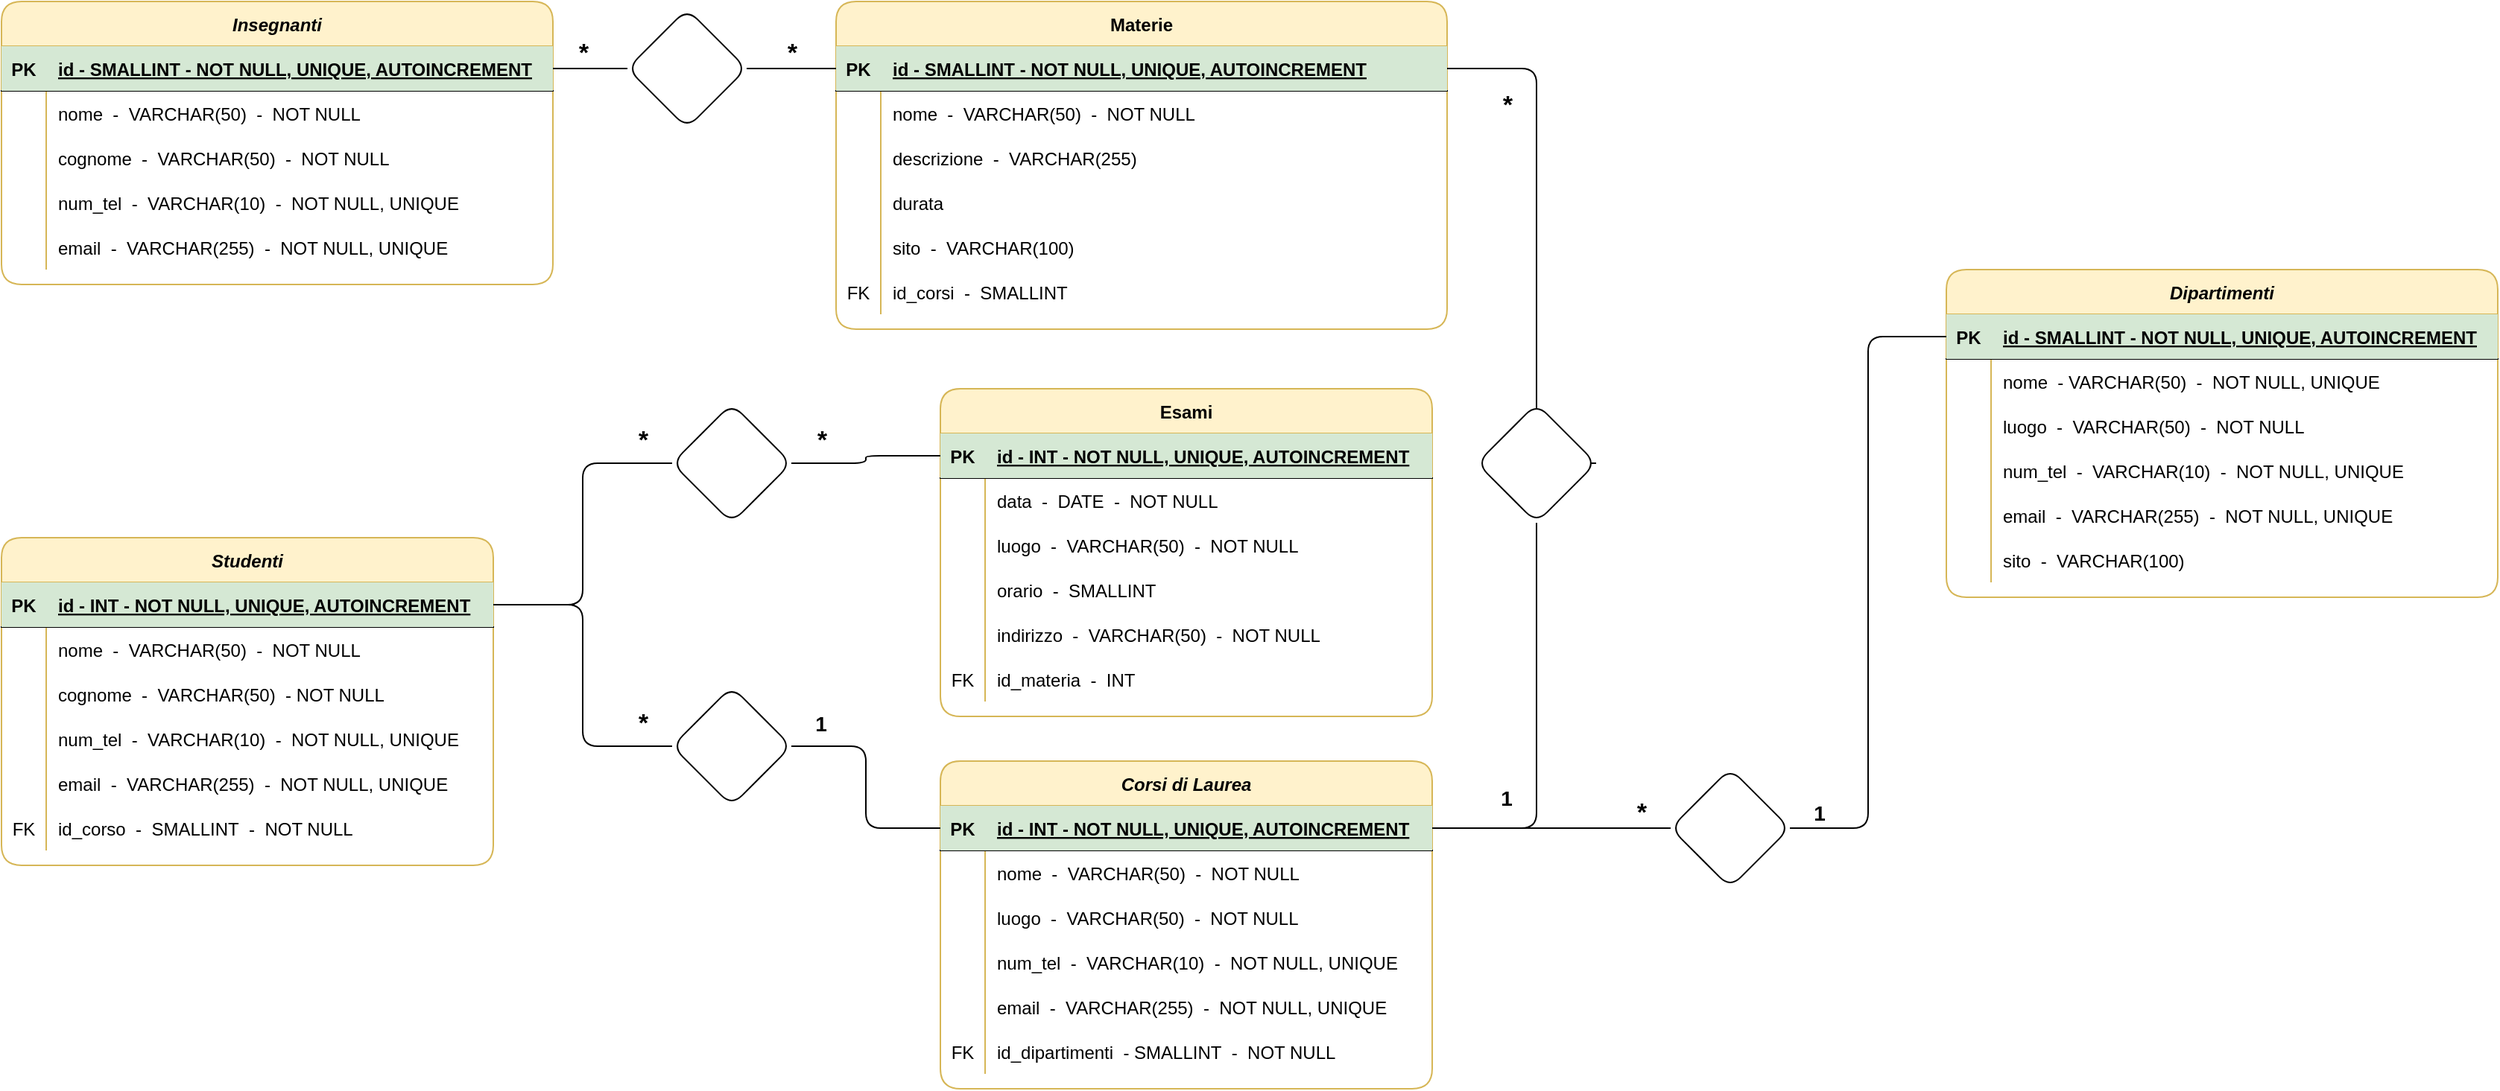 <mxfile version="20.0.4" type="device"><diagram id="_naUc3VCe7i2bRAv6V2e" name="Page-1"><mxGraphModel dx="1673" dy="896" grid="1" gridSize="10" guides="1" tooltips="1" connect="1" arrows="1" fold="1" page="1" pageScale="1" pageWidth="850" pageHeight="1100" background="none" math="0" shadow="0"><root><mxCell id="0"/><mxCell id="1" parent="0"/><mxCell id="CEvjDJRAWfmrAYLHgLwp-1" value="Dipartimenti" style="shape=table;startSize=30;container=1;collapsible=1;childLayout=tableLayout;fixedRows=1;rowLines=0;fontStyle=3;align=center;resizeLast=1;labelBackgroundColor=none;fillColor=#fff2cc;strokeColor=#d6b656;rounded=1;" parent="1" vertex="1"><mxGeometry x="1315" y="220" width="370" height="220" as="geometry"/></mxCell><mxCell id="CEvjDJRAWfmrAYLHgLwp-2" value="" style="shape=tableRow;horizontal=0;startSize=0;swimlaneHead=0;swimlaneBody=0;fillColor=none;collapsible=0;dropTarget=0;points=[[0,0.5],[1,0.5]];portConstraint=eastwest;top=0;left=0;right=0;bottom=1;rounded=1;" parent="CEvjDJRAWfmrAYLHgLwp-1" vertex="1"><mxGeometry y="30" width="370" height="30" as="geometry"/></mxCell><mxCell id="CEvjDJRAWfmrAYLHgLwp-3" value="PK" style="shape=partialRectangle;connectable=0;fillColor=#d5e8d4;top=0;left=0;bottom=0;right=0;fontStyle=1;overflow=hidden;strokeColor=#82b366;rounded=1;" parent="CEvjDJRAWfmrAYLHgLwp-2" vertex="1"><mxGeometry width="30" height="30" as="geometry"><mxRectangle width="30" height="30" as="alternateBounds"/></mxGeometry></mxCell><mxCell id="CEvjDJRAWfmrAYLHgLwp-4" value="id - SMALLINT - NOT NULL, UNIQUE, AUTOINCREMENT" style="shape=partialRectangle;connectable=0;fillColor=#d5e8d4;top=0;left=0;bottom=0;right=0;align=left;spacingLeft=6;fontStyle=5;overflow=hidden;labelBackgroundColor=none;strokeColor=#82b366;rounded=1;" parent="CEvjDJRAWfmrAYLHgLwp-2" vertex="1"><mxGeometry x="30" width="340" height="30" as="geometry"><mxRectangle width="340" height="30" as="alternateBounds"/></mxGeometry></mxCell><mxCell id="CEvjDJRAWfmrAYLHgLwp-5" value="" style="shape=tableRow;horizontal=0;startSize=0;swimlaneHead=0;swimlaneBody=0;fillColor=none;collapsible=0;dropTarget=0;points=[[0,0.5],[1,0.5]];portConstraint=eastwest;top=0;left=0;right=0;bottom=0;rounded=1;" parent="CEvjDJRAWfmrAYLHgLwp-1" vertex="1"><mxGeometry y="60" width="370" height="30" as="geometry"/></mxCell><mxCell id="CEvjDJRAWfmrAYLHgLwp-6" value="" style="shape=partialRectangle;connectable=0;fillColor=none;top=0;left=0;bottom=0;right=0;editable=1;overflow=hidden;rounded=1;" parent="CEvjDJRAWfmrAYLHgLwp-5" vertex="1"><mxGeometry width="30" height="30" as="geometry"><mxRectangle width="30" height="30" as="alternateBounds"/></mxGeometry></mxCell><mxCell id="CEvjDJRAWfmrAYLHgLwp-7" value="nome  -  VARCHAR(50)  -  NOT NULL, UNIQUE" style="shape=partialRectangle;connectable=0;fillColor=none;top=0;left=0;bottom=0;right=0;align=left;spacingLeft=6;overflow=hidden;rounded=1;" parent="CEvjDJRAWfmrAYLHgLwp-5" vertex="1"><mxGeometry x="30" width="340" height="30" as="geometry"><mxRectangle width="340" height="30" as="alternateBounds"/></mxGeometry></mxCell><mxCell id="CEvjDJRAWfmrAYLHgLwp-8" value="" style="shape=tableRow;horizontal=0;startSize=0;swimlaneHead=0;swimlaneBody=0;fillColor=none;collapsible=0;dropTarget=0;points=[[0,0.5],[1,0.5]];portConstraint=eastwest;top=0;left=0;right=0;bottom=0;rounded=1;" parent="CEvjDJRAWfmrAYLHgLwp-1" vertex="1"><mxGeometry y="90" width="370" height="30" as="geometry"/></mxCell><mxCell id="CEvjDJRAWfmrAYLHgLwp-9" value="" style="shape=partialRectangle;connectable=0;fillColor=none;top=0;left=0;bottom=0;right=0;editable=1;overflow=hidden;rounded=1;" parent="CEvjDJRAWfmrAYLHgLwp-8" vertex="1"><mxGeometry width="30" height="30" as="geometry"><mxRectangle width="30" height="30" as="alternateBounds"/></mxGeometry></mxCell><mxCell id="CEvjDJRAWfmrAYLHgLwp-10" value="luogo  -  VARCHAR(50)  -  NOT NULL" style="shape=partialRectangle;connectable=0;fillColor=none;top=0;left=0;bottom=0;right=0;align=left;spacingLeft=6;overflow=hidden;rounded=1;" parent="CEvjDJRAWfmrAYLHgLwp-8" vertex="1"><mxGeometry x="30" width="340" height="30" as="geometry"><mxRectangle width="340" height="30" as="alternateBounds"/></mxGeometry></mxCell><mxCell id="u6kaGUKOdAVzAkYsfyL6-222" style="shape=tableRow;horizontal=0;startSize=0;swimlaneHead=0;swimlaneBody=0;fillColor=none;collapsible=0;dropTarget=0;points=[[0,0.5],[1,0.5]];portConstraint=eastwest;top=0;left=0;right=0;bottom=0;rounded=1;" parent="CEvjDJRAWfmrAYLHgLwp-1" vertex="1"><mxGeometry y="120" width="370" height="30" as="geometry"/></mxCell><mxCell id="u6kaGUKOdAVzAkYsfyL6-223" style="shape=partialRectangle;connectable=0;fillColor=none;top=0;left=0;bottom=0;right=0;editable=1;overflow=hidden;rounded=1;" parent="u6kaGUKOdAVzAkYsfyL6-222" vertex="1"><mxGeometry width="30" height="30" as="geometry"><mxRectangle width="30" height="30" as="alternateBounds"/></mxGeometry></mxCell><mxCell id="u6kaGUKOdAVzAkYsfyL6-224" value="num_tel  -  VARCHAR(10)  -  NOT NULL, UNIQUE" style="shape=partialRectangle;connectable=0;fillColor=none;top=0;left=0;bottom=0;right=0;align=left;spacingLeft=6;overflow=hidden;rounded=1;" parent="u6kaGUKOdAVzAkYsfyL6-222" vertex="1"><mxGeometry x="30" width="340" height="30" as="geometry"><mxRectangle width="340" height="30" as="alternateBounds"/></mxGeometry></mxCell><mxCell id="u6kaGUKOdAVzAkYsfyL6-225" style="shape=tableRow;horizontal=0;startSize=0;swimlaneHead=0;swimlaneBody=0;fillColor=none;collapsible=0;dropTarget=0;points=[[0,0.5],[1,0.5]];portConstraint=eastwest;top=0;left=0;right=0;bottom=0;rounded=1;" parent="CEvjDJRAWfmrAYLHgLwp-1" vertex="1"><mxGeometry y="150" width="370" height="30" as="geometry"/></mxCell><mxCell id="u6kaGUKOdAVzAkYsfyL6-226" style="shape=partialRectangle;connectable=0;fillColor=none;top=0;left=0;bottom=0;right=0;editable=1;overflow=hidden;rounded=1;" parent="u6kaGUKOdAVzAkYsfyL6-225" vertex="1"><mxGeometry width="30" height="30" as="geometry"><mxRectangle width="30" height="30" as="alternateBounds"/></mxGeometry></mxCell><mxCell id="u6kaGUKOdAVzAkYsfyL6-227" value="email  -  VARCHAR(255)  -  NOT NULL, UNIQUE" style="shape=partialRectangle;connectable=0;fillColor=none;top=0;left=0;bottom=0;right=0;align=left;spacingLeft=6;overflow=hidden;rounded=1;" parent="u6kaGUKOdAVzAkYsfyL6-225" vertex="1"><mxGeometry x="30" width="340" height="30" as="geometry"><mxRectangle width="340" height="30" as="alternateBounds"/></mxGeometry></mxCell><mxCell id="u6kaGUKOdAVzAkYsfyL6-228" style="shape=tableRow;horizontal=0;startSize=0;swimlaneHead=0;swimlaneBody=0;fillColor=none;collapsible=0;dropTarget=0;points=[[0,0.5],[1,0.5]];portConstraint=eastwest;top=0;left=0;right=0;bottom=0;rounded=1;" parent="CEvjDJRAWfmrAYLHgLwp-1" vertex="1"><mxGeometry y="180" width="370" height="30" as="geometry"/></mxCell><mxCell id="u6kaGUKOdAVzAkYsfyL6-229" style="shape=partialRectangle;connectable=0;fillColor=none;top=0;left=0;bottom=0;right=0;editable=1;overflow=hidden;rounded=1;" parent="u6kaGUKOdAVzAkYsfyL6-228" vertex="1"><mxGeometry width="30" height="30" as="geometry"><mxRectangle width="30" height="30" as="alternateBounds"/></mxGeometry></mxCell><mxCell id="u6kaGUKOdAVzAkYsfyL6-230" value="sito  -  VARCHAR(100)" style="shape=partialRectangle;connectable=0;fillColor=none;top=0;left=0;bottom=0;right=0;align=left;spacingLeft=6;overflow=hidden;rounded=1;" parent="u6kaGUKOdAVzAkYsfyL6-228" vertex="1"><mxGeometry x="30" width="340" height="30" as="geometry"><mxRectangle width="340" height="30" as="alternateBounds"/></mxGeometry></mxCell><mxCell id="CEvjDJRAWfmrAYLHgLwp-14" value="Corsi di Laurea" style="shape=table;startSize=30;container=1;collapsible=1;childLayout=tableLayout;fixedRows=1;rowLines=0;fontStyle=3;align=center;resizeLast=1;labelBackgroundColor=none;fillColor=#fff2cc;strokeColor=#d6b656;rounded=1;" parent="1" vertex="1"><mxGeometry x="640" y="550" width="330" height="220" as="geometry"/></mxCell><mxCell id="CEvjDJRAWfmrAYLHgLwp-15" value="" style="shape=tableRow;horizontal=0;startSize=0;swimlaneHead=0;swimlaneBody=0;fillColor=none;collapsible=0;dropTarget=0;points=[[0,0.5],[1,0.5]];portConstraint=eastwest;top=0;left=0;right=0;bottom=1;labelBackgroundColor=none;rounded=1;" parent="CEvjDJRAWfmrAYLHgLwp-14" vertex="1"><mxGeometry y="30" width="330" height="30" as="geometry"/></mxCell><mxCell id="CEvjDJRAWfmrAYLHgLwp-16" value="PK" style="shape=partialRectangle;connectable=0;fillColor=#d5e8d4;top=0;left=0;bottom=0;right=0;fontStyle=1;overflow=hidden;labelBackgroundColor=none;strokeColor=#82b366;rounded=1;" parent="CEvjDJRAWfmrAYLHgLwp-15" vertex="1"><mxGeometry width="30" height="30" as="geometry"><mxRectangle width="30" height="30" as="alternateBounds"/></mxGeometry></mxCell><mxCell id="CEvjDJRAWfmrAYLHgLwp-17" value="id - INT - NOT NULL, UNIQUE, AUTOINCREMENT" style="shape=partialRectangle;connectable=0;fillColor=#d5e8d4;top=0;left=0;bottom=0;right=0;align=left;spacingLeft=6;fontStyle=5;overflow=hidden;labelBackgroundColor=none;strokeColor=#82b366;rounded=1;" parent="CEvjDJRAWfmrAYLHgLwp-15" vertex="1"><mxGeometry x="30" width="300" height="30" as="geometry"><mxRectangle width="300" height="30" as="alternateBounds"/></mxGeometry></mxCell><mxCell id="CEvjDJRAWfmrAYLHgLwp-18" value="" style="shape=tableRow;horizontal=0;startSize=0;swimlaneHead=0;swimlaneBody=0;fillColor=none;collapsible=0;dropTarget=0;points=[[0,0.5],[1,0.5]];portConstraint=eastwest;top=0;left=0;right=0;bottom=0;labelBackgroundColor=none;rounded=1;" parent="CEvjDJRAWfmrAYLHgLwp-14" vertex="1"><mxGeometry y="60" width="330" height="30" as="geometry"/></mxCell><mxCell id="CEvjDJRAWfmrAYLHgLwp-19" value="" style="shape=partialRectangle;connectable=0;fillColor=none;top=0;left=0;bottom=0;right=0;editable=1;overflow=hidden;labelBackgroundColor=none;rounded=1;" parent="CEvjDJRAWfmrAYLHgLwp-18" vertex="1"><mxGeometry width="30" height="30" as="geometry"><mxRectangle width="30" height="30" as="alternateBounds"/></mxGeometry></mxCell><mxCell id="CEvjDJRAWfmrAYLHgLwp-20" value="nome  -  VARCHAR(50)  -  NOT NULL" style="shape=partialRectangle;connectable=0;fillColor=none;top=0;left=0;bottom=0;right=0;align=left;spacingLeft=6;overflow=hidden;labelBackgroundColor=none;rounded=1;" parent="CEvjDJRAWfmrAYLHgLwp-18" vertex="1"><mxGeometry x="30" width="300" height="30" as="geometry"><mxRectangle width="300" height="30" as="alternateBounds"/></mxGeometry></mxCell><mxCell id="CEvjDJRAWfmrAYLHgLwp-21" value="" style="shape=tableRow;horizontal=0;startSize=0;swimlaneHead=0;swimlaneBody=0;fillColor=none;collapsible=0;dropTarget=0;points=[[0,0.5],[1,0.5]];portConstraint=eastwest;top=0;left=0;right=0;bottom=0;labelBackgroundColor=none;rounded=1;" parent="CEvjDJRAWfmrAYLHgLwp-14" vertex="1"><mxGeometry y="90" width="330" height="30" as="geometry"/></mxCell><mxCell id="CEvjDJRAWfmrAYLHgLwp-22" value="" style="shape=partialRectangle;connectable=0;fillColor=none;top=0;left=0;bottom=0;right=0;editable=1;overflow=hidden;labelBackgroundColor=none;rounded=1;" parent="CEvjDJRAWfmrAYLHgLwp-21" vertex="1"><mxGeometry width="30" height="30" as="geometry"><mxRectangle width="30" height="30" as="alternateBounds"/></mxGeometry></mxCell><mxCell id="CEvjDJRAWfmrAYLHgLwp-23" value="luogo  -  VARCHAR(50)  -  NOT NULL" style="shape=partialRectangle;connectable=0;fillColor=none;top=0;left=0;bottom=0;right=0;align=left;spacingLeft=6;overflow=hidden;labelBackgroundColor=none;rounded=1;" parent="CEvjDJRAWfmrAYLHgLwp-21" vertex="1"><mxGeometry x="30" width="300" height="30" as="geometry"><mxRectangle width="300" height="30" as="alternateBounds"/></mxGeometry></mxCell><mxCell id="CEvjDJRAWfmrAYLHgLwp-85" style="shape=tableRow;horizontal=0;startSize=0;swimlaneHead=0;swimlaneBody=0;fillColor=none;collapsible=0;dropTarget=0;points=[[0,0.5],[1,0.5]];portConstraint=eastwest;top=0;left=0;right=0;bottom=0;labelBackgroundColor=none;rounded=1;" parent="CEvjDJRAWfmrAYLHgLwp-14" vertex="1"><mxGeometry y="120" width="330" height="30" as="geometry"/></mxCell><mxCell id="CEvjDJRAWfmrAYLHgLwp-86" style="shape=partialRectangle;connectable=0;fillColor=none;top=0;left=0;bottom=0;right=0;editable=1;overflow=hidden;labelBackgroundColor=none;rounded=1;" parent="CEvjDJRAWfmrAYLHgLwp-85" vertex="1"><mxGeometry width="30" height="30" as="geometry"><mxRectangle width="30" height="30" as="alternateBounds"/></mxGeometry></mxCell><mxCell id="CEvjDJRAWfmrAYLHgLwp-87" value="num_tel  -  VARCHAR(10)  -  NOT NULL, UNIQUE" style="shape=partialRectangle;connectable=0;fillColor=none;top=0;left=0;bottom=0;right=0;align=left;spacingLeft=6;overflow=hidden;labelBackgroundColor=none;rounded=1;" parent="CEvjDJRAWfmrAYLHgLwp-85" vertex="1"><mxGeometry x="30" width="300" height="30" as="geometry"><mxRectangle width="300" height="30" as="alternateBounds"/></mxGeometry></mxCell><mxCell id="CEvjDJRAWfmrAYLHgLwp-88" style="shape=tableRow;horizontal=0;startSize=0;swimlaneHead=0;swimlaneBody=0;fillColor=none;collapsible=0;dropTarget=0;points=[[0,0.5],[1,0.5]];portConstraint=eastwest;top=0;left=0;right=0;bottom=0;labelBackgroundColor=none;rounded=1;" parent="CEvjDJRAWfmrAYLHgLwp-14" vertex="1"><mxGeometry y="150" width="330" height="30" as="geometry"/></mxCell><mxCell id="CEvjDJRAWfmrAYLHgLwp-89" style="shape=partialRectangle;connectable=0;fillColor=none;top=0;left=0;bottom=0;right=0;editable=1;overflow=hidden;labelBackgroundColor=none;rounded=1;" parent="CEvjDJRAWfmrAYLHgLwp-88" vertex="1"><mxGeometry width="30" height="30" as="geometry"><mxRectangle width="30" height="30" as="alternateBounds"/></mxGeometry></mxCell><mxCell id="CEvjDJRAWfmrAYLHgLwp-90" value="email  -  VARCHAR(255)  -  NOT NULL, UNIQUE" style="shape=partialRectangle;connectable=0;fillColor=none;top=0;left=0;bottom=0;right=0;align=left;spacingLeft=6;overflow=hidden;labelBackgroundColor=none;rounded=1;" parent="CEvjDJRAWfmrAYLHgLwp-88" vertex="1"><mxGeometry x="30" width="300" height="30" as="geometry"><mxRectangle width="300" height="30" as="alternateBounds"/></mxGeometry></mxCell><mxCell id="irV2Q-cXepf42ZFlP19X-9" style="shape=tableRow;horizontal=0;startSize=0;swimlaneHead=0;swimlaneBody=0;fillColor=none;collapsible=0;dropTarget=0;points=[[0,0.5],[1,0.5]];portConstraint=eastwest;top=0;left=0;right=0;bottom=0;labelBackgroundColor=none;rounded=1;" vertex="1" parent="CEvjDJRAWfmrAYLHgLwp-14"><mxGeometry y="180" width="330" height="30" as="geometry"/></mxCell><mxCell id="irV2Q-cXepf42ZFlP19X-10" value="FK" style="shape=partialRectangle;connectable=0;fillColor=none;top=0;left=0;bottom=0;right=0;editable=1;overflow=hidden;labelBackgroundColor=none;rounded=1;" vertex="1" parent="irV2Q-cXepf42ZFlP19X-9"><mxGeometry width="30" height="30" as="geometry"><mxRectangle width="30" height="30" as="alternateBounds"/></mxGeometry></mxCell><mxCell id="irV2Q-cXepf42ZFlP19X-11" value="id_dipartimenti  - SMALLINT  -  NOT NULL" style="shape=partialRectangle;connectable=0;fillColor=none;top=0;left=0;bottom=0;right=0;align=left;spacingLeft=6;overflow=hidden;labelBackgroundColor=none;rounded=1;" vertex="1" parent="irV2Q-cXepf42ZFlP19X-9"><mxGeometry x="30" width="300" height="30" as="geometry"><mxRectangle width="300" height="30" as="alternateBounds"/></mxGeometry></mxCell><mxCell id="CEvjDJRAWfmrAYLHgLwp-27" value="Insegnanti" style="shape=table;startSize=30;container=1;collapsible=1;childLayout=tableLayout;fixedRows=1;rowLines=0;fontStyle=3;align=center;resizeLast=1;labelBackgroundColor=none;fillColor=#fff2cc;strokeColor=#d6b656;rounded=1;" parent="1" vertex="1"><mxGeometry x="10" y="40" width="370" height="190" as="geometry"/></mxCell><mxCell id="CEvjDJRAWfmrAYLHgLwp-28" value="" style="shape=tableRow;horizontal=0;startSize=0;swimlaneHead=0;swimlaneBody=0;fillColor=none;collapsible=0;dropTarget=0;points=[[0,0.5],[1,0.5]];portConstraint=eastwest;top=0;left=0;right=0;bottom=1;labelBackgroundColor=none;rounded=1;" parent="CEvjDJRAWfmrAYLHgLwp-27" vertex="1"><mxGeometry y="30" width="370" height="30" as="geometry"/></mxCell><mxCell id="CEvjDJRAWfmrAYLHgLwp-29" value="PK" style="shape=partialRectangle;connectable=0;fillColor=#d5e8d4;top=0;left=0;bottom=0;right=0;fontStyle=1;overflow=hidden;labelBackgroundColor=none;strokeColor=#82b366;rounded=1;" parent="CEvjDJRAWfmrAYLHgLwp-28" vertex="1"><mxGeometry width="30" height="30" as="geometry"><mxRectangle width="30" height="30" as="alternateBounds"/></mxGeometry></mxCell><mxCell id="CEvjDJRAWfmrAYLHgLwp-30" value="id - SMALLINT - NOT NULL, UNIQUE, AUTOINCREMENT" style="shape=partialRectangle;connectable=0;fillColor=#d5e8d4;top=0;left=0;bottom=0;right=0;align=left;spacingLeft=6;fontStyle=5;overflow=hidden;labelBackgroundColor=none;strokeColor=#82b366;rounded=1;" parent="CEvjDJRAWfmrAYLHgLwp-28" vertex="1"><mxGeometry x="30" width="340" height="30" as="geometry"><mxRectangle width="340" height="30" as="alternateBounds"/></mxGeometry></mxCell><mxCell id="CEvjDJRAWfmrAYLHgLwp-31" value="" style="shape=tableRow;horizontal=0;startSize=0;swimlaneHead=0;swimlaneBody=0;fillColor=none;collapsible=0;dropTarget=0;points=[[0,0.5],[1,0.5]];portConstraint=eastwest;top=0;left=0;right=0;bottom=0;labelBackgroundColor=none;rounded=1;" parent="CEvjDJRAWfmrAYLHgLwp-27" vertex="1"><mxGeometry y="60" width="370" height="30" as="geometry"/></mxCell><mxCell id="CEvjDJRAWfmrAYLHgLwp-32" value="" style="shape=partialRectangle;connectable=0;fillColor=none;top=0;left=0;bottom=0;right=0;editable=1;overflow=hidden;labelBackgroundColor=none;rounded=1;" parent="CEvjDJRAWfmrAYLHgLwp-31" vertex="1"><mxGeometry width="30" height="30" as="geometry"><mxRectangle width="30" height="30" as="alternateBounds"/></mxGeometry></mxCell><mxCell id="CEvjDJRAWfmrAYLHgLwp-33" value="nome  -  VARCHAR(50)  -  NOT NULL" style="shape=partialRectangle;connectable=0;fillColor=none;top=0;left=0;bottom=0;right=0;align=left;spacingLeft=6;overflow=hidden;labelBackgroundColor=none;rounded=1;" parent="CEvjDJRAWfmrAYLHgLwp-31" vertex="1"><mxGeometry x="30" width="340" height="30" as="geometry"><mxRectangle width="340" height="30" as="alternateBounds"/></mxGeometry></mxCell><mxCell id="CEvjDJRAWfmrAYLHgLwp-34" value="" style="shape=tableRow;horizontal=0;startSize=0;swimlaneHead=0;swimlaneBody=0;fillColor=none;collapsible=0;dropTarget=0;points=[[0,0.5],[1,0.5]];portConstraint=eastwest;top=0;left=0;right=0;bottom=0;labelBackgroundColor=none;rounded=1;" parent="CEvjDJRAWfmrAYLHgLwp-27" vertex="1"><mxGeometry y="90" width="370" height="30" as="geometry"/></mxCell><mxCell id="CEvjDJRAWfmrAYLHgLwp-35" value="" style="shape=partialRectangle;connectable=0;fillColor=none;top=0;left=0;bottom=0;right=0;editable=1;overflow=hidden;labelBackgroundColor=none;rounded=1;" parent="CEvjDJRAWfmrAYLHgLwp-34" vertex="1"><mxGeometry width="30" height="30" as="geometry"><mxRectangle width="30" height="30" as="alternateBounds"/></mxGeometry></mxCell><mxCell id="CEvjDJRAWfmrAYLHgLwp-36" value="cognome  -  VARCHAR(50)  -  NOT NULL" style="shape=partialRectangle;connectable=0;fillColor=none;top=0;left=0;bottom=0;right=0;align=left;spacingLeft=6;overflow=hidden;labelBackgroundColor=none;rounded=1;" parent="CEvjDJRAWfmrAYLHgLwp-34" vertex="1"><mxGeometry x="30" width="340" height="30" as="geometry"><mxRectangle width="340" height="30" as="alternateBounds"/></mxGeometry></mxCell><mxCell id="CEvjDJRAWfmrAYLHgLwp-37" value="" style="shape=tableRow;horizontal=0;startSize=0;swimlaneHead=0;swimlaneBody=0;fillColor=none;collapsible=0;dropTarget=0;points=[[0,0.5],[1,0.5]];portConstraint=eastwest;top=0;left=0;right=0;bottom=0;labelBackgroundColor=none;rounded=1;" parent="CEvjDJRAWfmrAYLHgLwp-27" vertex="1"><mxGeometry y="120" width="370" height="30" as="geometry"/></mxCell><mxCell id="CEvjDJRAWfmrAYLHgLwp-38" value="" style="shape=partialRectangle;connectable=0;fillColor=none;top=0;left=0;bottom=0;right=0;editable=1;overflow=hidden;labelBackgroundColor=none;rounded=1;" parent="CEvjDJRAWfmrAYLHgLwp-37" vertex="1"><mxGeometry width="30" height="30" as="geometry"><mxRectangle width="30" height="30" as="alternateBounds"/></mxGeometry></mxCell><mxCell id="CEvjDJRAWfmrAYLHgLwp-39" value="num_tel  -  VARCHAR(10)  -  NOT NULL, UNIQUE" style="shape=partialRectangle;connectable=0;fillColor=none;top=0;left=0;bottom=0;right=0;align=left;spacingLeft=6;overflow=hidden;labelBackgroundColor=none;rounded=1;" parent="CEvjDJRAWfmrAYLHgLwp-37" vertex="1"><mxGeometry x="30" width="340" height="30" as="geometry"><mxRectangle width="340" height="30" as="alternateBounds"/></mxGeometry></mxCell><mxCell id="CEvjDJRAWfmrAYLHgLwp-40" style="shape=tableRow;horizontal=0;startSize=0;swimlaneHead=0;swimlaneBody=0;fillColor=none;collapsible=0;dropTarget=0;points=[[0,0.5],[1,0.5]];portConstraint=eastwest;top=0;left=0;right=0;bottom=0;labelBackgroundColor=none;rounded=1;" parent="CEvjDJRAWfmrAYLHgLwp-27" vertex="1"><mxGeometry y="150" width="370" height="30" as="geometry"/></mxCell><mxCell id="CEvjDJRAWfmrAYLHgLwp-41" style="shape=partialRectangle;connectable=0;fillColor=none;top=0;left=0;bottom=0;right=0;editable=1;overflow=hidden;labelBackgroundColor=none;rounded=1;" parent="CEvjDJRAWfmrAYLHgLwp-40" vertex="1"><mxGeometry width="30" height="30" as="geometry"><mxRectangle width="30" height="30" as="alternateBounds"/></mxGeometry></mxCell><mxCell id="CEvjDJRAWfmrAYLHgLwp-42" value="email  -  VARCHAR(255)  -  NOT NULL, UNIQUE" style="shape=partialRectangle;connectable=0;fillColor=none;top=0;left=0;bottom=0;right=0;align=left;spacingLeft=6;overflow=hidden;labelBackgroundColor=none;rounded=1;" parent="CEvjDJRAWfmrAYLHgLwp-40" vertex="1"><mxGeometry x="30" width="340" height="30" as="geometry"><mxRectangle width="340" height="30" as="alternateBounds"/></mxGeometry></mxCell><mxCell id="CEvjDJRAWfmrAYLHgLwp-43" value="Studenti" style="shape=table;startSize=30;container=1;collapsible=1;childLayout=tableLayout;fixedRows=1;rowLines=0;fontStyle=3;align=center;resizeLast=1;labelBackgroundColor=none;fillColor=#fff2cc;strokeColor=#d6b656;rounded=1;" parent="1" vertex="1"><mxGeometry x="10" y="400" width="330" height="220" as="geometry"/></mxCell><mxCell id="CEvjDJRAWfmrAYLHgLwp-44" value="" style="shape=tableRow;horizontal=0;startSize=0;swimlaneHead=0;swimlaneBody=0;fillColor=none;collapsible=0;dropTarget=0;points=[[0,0.5],[1,0.5]];portConstraint=eastwest;top=0;left=0;right=0;bottom=1;labelBackgroundColor=none;rounded=1;" parent="CEvjDJRAWfmrAYLHgLwp-43" vertex="1"><mxGeometry y="30" width="330" height="30" as="geometry"/></mxCell><mxCell id="CEvjDJRAWfmrAYLHgLwp-45" value="PK" style="shape=partialRectangle;connectable=0;fillColor=#d5e8d4;top=0;left=0;bottom=0;right=0;fontStyle=1;overflow=hidden;labelBackgroundColor=none;strokeColor=#82b366;rounded=1;" parent="CEvjDJRAWfmrAYLHgLwp-44" vertex="1"><mxGeometry width="30" height="30" as="geometry"><mxRectangle width="30" height="30" as="alternateBounds"/></mxGeometry></mxCell><mxCell id="CEvjDJRAWfmrAYLHgLwp-46" value="id - INT - NOT NULL, UNIQUE, AUTOINCREMENT" style="shape=partialRectangle;connectable=0;fillColor=#d5e8d4;top=0;left=0;bottom=0;right=0;align=left;spacingLeft=6;fontStyle=5;overflow=hidden;labelBackgroundColor=none;strokeColor=#82b366;rounded=1;" parent="CEvjDJRAWfmrAYLHgLwp-44" vertex="1"><mxGeometry x="30" width="300" height="30" as="geometry"><mxRectangle width="300" height="30" as="alternateBounds"/></mxGeometry></mxCell><mxCell id="CEvjDJRAWfmrAYLHgLwp-47" value="" style="shape=tableRow;horizontal=0;startSize=0;swimlaneHead=0;swimlaneBody=0;fillColor=none;collapsible=0;dropTarget=0;points=[[0,0.5],[1,0.5]];portConstraint=eastwest;top=0;left=0;right=0;bottom=0;labelBackgroundColor=none;rounded=1;" parent="CEvjDJRAWfmrAYLHgLwp-43" vertex="1"><mxGeometry y="60" width="330" height="30" as="geometry"/></mxCell><mxCell id="CEvjDJRAWfmrAYLHgLwp-48" value="" style="shape=partialRectangle;connectable=0;fillColor=none;top=0;left=0;bottom=0;right=0;editable=1;overflow=hidden;labelBackgroundColor=none;rounded=1;" parent="CEvjDJRAWfmrAYLHgLwp-47" vertex="1"><mxGeometry width="30" height="30" as="geometry"><mxRectangle width="30" height="30" as="alternateBounds"/></mxGeometry></mxCell><mxCell id="CEvjDJRAWfmrAYLHgLwp-49" value="nome  -  VARCHAR(50)  -  NOT NULL" style="shape=partialRectangle;connectable=0;fillColor=none;top=0;left=0;bottom=0;right=0;align=left;spacingLeft=6;overflow=hidden;labelBackgroundColor=none;rounded=1;" parent="CEvjDJRAWfmrAYLHgLwp-47" vertex="1"><mxGeometry x="30" width="300" height="30" as="geometry"><mxRectangle width="300" height="30" as="alternateBounds"/></mxGeometry></mxCell><mxCell id="CEvjDJRAWfmrAYLHgLwp-50" value="" style="shape=tableRow;horizontal=0;startSize=0;swimlaneHead=0;swimlaneBody=0;fillColor=none;collapsible=0;dropTarget=0;points=[[0,0.5],[1,0.5]];portConstraint=eastwest;top=0;left=0;right=0;bottom=0;labelBackgroundColor=none;rounded=1;" parent="CEvjDJRAWfmrAYLHgLwp-43" vertex="1"><mxGeometry y="90" width="330" height="30" as="geometry"/></mxCell><mxCell id="CEvjDJRAWfmrAYLHgLwp-51" value="" style="shape=partialRectangle;connectable=0;fillColor=none;top=0;left=0;bottom=0;right=0;editable=1;overflow=hidden;labelBackgroundColor=none;rounded=1;" parent="CEvjDJRAWfmrAYLHgLwp-50" vertex="1"><mxGeometry width="30" height="30" as="geometry"><mxRectangle width="30" height="30" as="alternateBounds"/></mxGeometry></mxCell><mxCell id="CEvjDJRAWfmrAYLHgLwp-52" value="cognome  -  VARCHAR(50)  - NOT NULL" style="shape=partialRectangle;connectable=0;fillColor=none;top=0;left=0;bottom=0;right=0;align=left;spacingLeft=6;overflow=hidden;labelBackgroundColor=none;rounded=1;" parent="CEvjDJRAWfmrAYLHgLwp-50" vertex="1"><mxGeometry x="30" width="300" height="30" as="geometry"><mxRectangle width="300" height="30" as="alternateBounds"/></mxGeometry></mxCell><mxCell id="CEvjDJRAWfmrAYLHgLwp-53" value="" style="shape=tableRow;horizontal=0;startSize=0;swimlaneHead=0;swimlaneBody=0;fillColor=none;collapsible=0;dropTarget=0;points=[[0,0.5],[1,0.5]];portConstraint=eastwest;top=0;left=0;right=0;bottom=0;labelBackgroundColor=none;rounded=1;" parent="CEvjDJRAWfmrAYLHgLwp-43" vertex="1"><mxGeometry y="120" width="330" height="30" as="geometry"/></mxCell><mxCell id="CEvjDJRAWfmrAYLHgLwp-54" value="" style="shape=partialRectangle;connectable=0;fillColor=none;top=0;left=0;bottom=0;right=0;editable=1;overflow=hidden;labelBackgroundColor=none;rounded=1;" parent="CEvjDJRAWfmrAYLHgLwp-53" vertex="1"><mxGeometry width="30" height="30" as="geometry"><mxRectangle width="30" height="30" as="alternateBounds"/></mxGeometry></mxCell><mxCell id="CEvjDJRAWfmrAYLHgLwp-55" value="num_tel  -  VARCHAR(10)  -  NOT NULL, UNIQUE" style="shape=partialRectangle;connectable=0;fillColor=none;top=0;left=0;bottom=0;right=0;align=left;spacingLeft=6;overflow=hidden;labelBackgroundColor=none;rounded=1;" parent="CEvjDJRAWfmrAYLHgLwp-53" vertex="1"><mxGeometry x="30" width="300" height="30" as="geometry"><mxRectangle width="300" height="30" as="alternateBounds"/></mxGeometry></mxCell><mxCell id="CEvjDJRAWfmrAYLHgLwp-56" style="shape=tableRow;horizontal=0;startSize=0;swimlaneHead=0;swimlaneBody=0;fillColor=none;collapsible=0;dropTarget=0;points=[[0,0.5],[1,0.5]];portConstraint=eastwest;top=0;left=0;right=0;bottom=0;labelBackgroundColor=none;rounded=1;" parent="CEvjDJRAWfmrAYLHgLwp-43" vertex="1"><mxGeometry y="150" width="330" height="30" as="geometry"/></mxCell><mxCell id="CEvjDJRAWfmrAYLHgLwp-57" style="shape=partialRectangle;connectable=0;fillColor=none;top=0;left=0;bottom=0;right=0;editable=1;overflow=hidden;labelBackgroundColor=none;rounded=1;" parent="CEvjDJRAWfmrAYLHgLwp-56" vertex="1"><mxGeometry width="30" height="30" as="geometry"><mxRectangle width="30" height="30" as="alternateBounds"/></mxGeometry></mxCell><mxCell id="CEvjDJRAWfmrAYLHgLwp-58" value="email  -  VARCHAR(255)  -  NOT NULL, UNIQUE" style="shape=partialRectangle;connectable=0;fillColor=none;top=0;left=0;bottom=0;right=0;align=left;spacingLeft=6;overflow=hidden;labelBackgroundColor=none;rounded=1;" parent="CEvjDJRAWfmrAYLHgLwp-56" vertex="1"><mxGeometry x="30" width="300" height="30" as="geometry"><mxRectangle width="300" height="30" as="alternateBounds"/></mxGeometry></mxCell><mxCell id="irV2Q-cXepf42ZFlP19X-18" style="shape=tableRow;horizontal=0;startSize=0;swimlaneHead=0;swimlaneBody=0;fillColor=none;collapsible=0;dropTarget=0;points=[[0,0.5],[1,0.5]];portConstraint=eastwest;top=0;left=0;right=0;bottom=0;labelBackgroundColor=none;rounded=1;" vertex="1" parent="CEvjDJRAWfmrAYLHgLwp-43"><mxGeometry y="180" width="330" height="30" as="geometry"/></mxCell><mxCell id="irV2Q-cXepf42ZFlP19X-19" value="FK" style="shape=partialRectangle;connectable=0;fillColor=none;top=0;left=0;bottom=0;right=0;editable=1;overflow=hidden;labelBackgroundColor=none;rounded=1;" vertex="1" parent="irV2Q-cXepf42ZFlP19X-18"><mxGeometry width="30" height="30" as="geometry"><mxRectangle width="30" height="30" as="alternateBounds"/></mxGeometry></mxCell><mxCell id="irV2Q-cXepf42ZFlP19X-20" value="id_corso  -  SMALLINT  -  NOT NULL" style="shape=partialRectangle;connectable=0;fillColor=none;top=0;left=0;bottom=0;right=0;align=left;spacingLeft=6;overflow=hidden;labelBackgroundColor=none;rounded=1;" vertex="1" parent="irV2Q-cXepf42ZFlP19X-18"><mxGeometry x="30" width="300" height="30" as="geometry"><mxRectangle width="300" height="30" as="alternateBounds"/></mxGeometry></mxCell><mxCell id="CEvjDJRAWfmrAYLHgLwp-59" value="Esami" style="shape=table;startSize=30;container=1;collapsible=1;childLayout=tableLayout;fixedRows=1;rowLines=0;fontStyle=1;align=center;resizeLast=1;labelBackgroundColor=none;fillColor=#fff2cc;strokeColor=#d6b656;rounded=1;" parent="1" vertex="1"><mxGeometry x="640" y="300" width="330" height="220" as="geometry"/></mxCell><mxCell id="CEvjDJRAWfmrAYLHgLwp-60" value="" style="shape=tableRow;horizontal=0;startSize=0;swimlaneHead=0;swimlaneBody=0;fillColor=none;collapsible=0;dropTarget=0;points=[[0,0.5],[1,0.5]];portConstraint=eastwest;top=0;left=0;right=0;bottom=1;labelBackgroundColor=none;rounded=1;" parent="CEvjDJRAWfmrAYLHgLwp-59" vertex="1"><mxGeometry y="30" width="330" height="30" as="geometry"/></mxCell><mxCell id="CEvjDJRAWfmrAYLHgLwp-61" value="PK" style="shape=partialRectangle;connectable=0;fillColor=#d5e8d4;top=0;left=0;bottom=0;right=0;fontStyle=1;overflow=hidden;labelBackgroundColor=none;strokeColor=#82b366;rounded=1;" parent="CEvjDJRAWfmrAYLHgLwp-60" vertex="1"><mxGeometry width="30" height="30" as="geometry"><mxRectangle width="30" height="30" as="alternateBounds"/></mxGeometry></mxCell><mxCell id="CEvjDJRAWfmrAYLHgLwp-62" value="id - INT - NOT NULL, UNIQUE, AUTOINCREMENT" style="shape=partialRectangle;connectable=0;fillColor=#d5e8d4;top=0;left=0;bottom=0;right=0;align=left;spacingLeft=6;fontStyle=5;overflow=hidden;labelBackgroundColor=none;strokeColor=#82b366;rounded=1;" parent="CEvjDJRAWfmrAYLHgLwp-60" vertex="1"><mxGeometry x="30" width="300" height="30" as="geometry"><mxRectangle width="300" height="30" as="alternateBounds"/></mxGeometry></mxCell><mxCell id="CEvjDJRAWfmrAYLHgLwp-63" value="" style="shape=tableRow;horizontal=0;startSize=0;swimlaneHead=0;swimlaneBody=0;fillColor=none;collapsible=0;dropTarget=0;points=[[0,0.5],[1,0.5]];portConstraint=eastwest;top=0;left=0;right=0;bottom=0;labelBackgroundColor=none;rounded=1;" parent="CEvjDJRAWfmrAYLHgLwp-59" vertex="1"><mxGeometry y="60" width="330" height="30" as="geometry"/></mxCell><mxCell id="CEvjDJRAWfmrAYLHgLwp-64" value="" style="shape=partialRectangle;connectable=0;fillColor=none;top=0;left=0;bottom=0;right=0;editable=1;overflow=hidden;labelBackgroundColor=none;rounded=1;" parent="CEvjDJRAWfmrAYLHgLwp-63" vertex="1"><mxGeometry width="30" height="30" as="geometry"><mxRectangle width="30" height="30" as="alternateBounds"/></mxGeometry></mxCell><mxCell id="CEvjDJRAWfmrAYLHgLwp-65" value="data  -  DATE  -  NOT NULL" style="shape=partialRectangle;connectable=0;fillColor=none;top=0;left=0;bottom=0;right=0;align=left;spacingLeft=6;overflow=hidden;labelBackgroundColor=none;rounded=1;" parent="CEvjDJRAWfmrAYLHgLwp-63" vertex="1"><mxGeometry x="30" width="300" height="30" as="geometry"><mxRectangle width="300" height="30" as="alternateBounds"/></mxGeometry></mxCell><mxCell id="CEvjDJRAWfmrAYLHgLwp-66" value="" style="shape=tableRow;horizontal=0;startSize=0;swimlaneHead=0;swimlaneBody=0;fillColor=none;collapsible=0;dropTarget=0;points=[[0,0.5],[1,0.5]];portConstraint=eastwest;top=0;left=0;right=0;bottom=0;labelBackgroundColor=none;rounded=1;" parent="CEvjDJRAWfmrAYLHgLwp-59" vertex="1"><mxGeometry y="90" width="330" height="30" as="geometry"/></mxCell><mxCell id="CEvjDJRAWfmrAYLHgLwp-67" value="" style="shape=partialRectangle;connectable=0;fillColor=none;top=0;left=0;bottom=0;right=0;editable=1;overflow=hidden;labelBackgroundColor=none;rounded=1;" parent="CEvjDJRAWfmrAYLHgLwp-66" vertex="1"><mxGeometry width="30" height="30" as="geometry"><mxRectangle width="30" height="30" as="alternateBounds"/></mxGeometry></mxCell><mxCell id="CEvjDJRAWfmrAYLHgLwp-68" value="luogo  -  VARCHAR(50)  -  NOT NULL" style="shape=partialRectangle;connectable=0;fillColor=none;top=0;left=0;bottom=0;right=0;align=left;spacingLeft=6;overflow=hidden;labelBackgroundColor=none;rounded=1;" parent="CEvjDJRAWfmrAYLHgLwp-66" vertex="1"><mxGeometry x="30" width="300" height="30" as="geometry"><mxRectangle width="300" height="30" as="alternateBounds"/></mxGeometry></mxCell><mxCell id="u6kaGUKOdAVzAkYsfyL6-240" style="shape=tableRow;horizontal=0;startSize=0;swimlaneHead=0;swimlaneBody=0;fillColor=none;collapsible=0;dropTarget=0;points=[[0,0.5],[1,0.5]];portConstraint=eastwest;top=0;left=0;right=0;bottom=0;labelBackgroundColor=none;rounded=1;" parent="CEvjDJRAWfmrAYLHgLwp-59" vertex="1"><mxGeometry y="120" width="330" height="30" as="geometry"/></mxCell><mxCell id="u6kaGUKOdAVzAkYsfyL6-241" style="shape=partialRectangle;connectable=0;fillColor=none;top=0;left=0;bottom=0;right=0;editable=1;overflow=hidden;labelBackgroundColor=none;rounded=1;" parent="u6kaGUKOdAVzAkYsfyL6-240" vertex="1"><mxGeometry width="30" height="30" as="geometry"><mxRectangle width="30" height="30" as="alternateBounds"/></mxGeometry></mxCell><mxCell id="u6kaGUKOdAVzAkYsfyL6-242" value="orario  -  SMALLINT" style="shape=partialRectangle;connectable=0;fillColor=none;top=0;left=0;bottom=0;right=0;align=left;spacingLeft=6;overflow=hidden;labelBackgroundColor=none;rounded=1;" parent="u6kaGUKOdAVzAkYsfyL6-240" vertex="1"><mxGeometry x="30" width="300" height="30" as="geometry"><mxRectangle width="300" height="30" as="alternateBounds"/></mxGeometry></mxCell><mxCell id="u6kaGUKOdAVzAkYsfyL6-243" style="shape=tableRow;horizontal=0;startSize=0;swimlaneHead=0;swimlaneBody=0;fillColor=none;collapsible=0;dropTarget=0;points=[[0,0.5],[1,0.5]];portConstraint=eastwest;top=0;left=0;right=0;bottom=0;labelBackgroundColor=none;rounded=1;" parent="CEvjDJRAWfmrAYLHgLwp-59" vertex="1"><mxGeometry y="150" width="330" height="30" as="geometry"/></mxCell><mxCell id="u6kaGUKOdAVzAkYsfyL6-244" style="shape=partialRectangle;connectable=0;fillColor=none;top=0;left=0;bottom=0;right=0;editable=1;overflow=hidden;labelBackgroundColor=none;rounded=1;" parent="u6kaGUKOdAVzAkYsfyL6-243" vertex="1"><mxGeometry width="30" height="30" as="geometry"><mxRectangle width="30" height="30" as="alternateBounds"/></mxGeometry></mxCell><mxCell id="u6kaGUKOdAVzAkYsfyL6-245" value="indirizzo  -  VARCHAR(50)  -  NOT NULL" style="shape=partialRectangle;connectable=0;fillColor=none;top=0;left=0;bottom=0;right=0;align=left;spacingLeft=6;overflow=hidden;labelBackgroundColor=none;rounded=1;" parent="u6kaGUKOdAVzAkYsfyL6-243" vertex="1"><mxGeometry x="30" width="300" height="30" as="geometry"><mxRectangle width="300" height="30" as="alternateBounds"/></mxGeometry></mxCell><mxCell id="irV2Q-cXepf42ZFlP19X-12" style="shape=tableRow;horizontal=0;startSize=0;swimlaneHead=0;swimlaneBody=0;fillColor=none;collapsible=0;dropTarget=0;points=[[0,0.5],[1,0.5]];portConstraint=eastwest;top=0;left=0;right=0;bottom=0;labelBackgroundColor=none;rounded=1;" vertex="1" parent="CEvjDJRAWfmrAYLHgLwp-59"><mxGeometry y="180" width="330" height="30" as="geometry"/></mxCell><mxCell id="irV2Q-cXepf42ZFlP19X-13" value="FK" style="shape=partialRectangle;connectable=0;fillColor=none;top=0;left=0;bottom=0;right=0;editable=1;overflow=hidden;labelBackgroundColor=none;rounded=1;" vertex="1" parent="irV2Q-cXepf42ZFlP19X-12"><mxGeometry width="30" height="30" as="geometry"><mxRectangle width="30" height="30" as="alternateBounds"/></mxGeometry></mxCell><mxCell id="irV2Q-cXepf42ZFlP19X-14" value="id_materia  -  INT" style="shape=partialRectangle;connectable=0;fillColor=none;top=0;left=0;bottom=0;right=0;align=left;spacingLeft=6;overflow=hidden;labelBackgroundColor=none;rounded=1;" vertex="1" parent="irV2Q-cXepf42ZFlP19X-12"><mxGeometry x="30" width="300" height="30" as="geometry"><mxRectangle width="300" height="30" as="alternateBounds"/></mxGeometry></mxCell><mxCell id="CEvjDJRAWfmrAYLHgLwp-72" value="Materie" style="shape=table;startSize=30;container=1;collapsible=1;childLayout=tableLayout;fixedRows=1;rowLines=0;fontStyle=1;align=center;resizeLast=1;labelBackgroundColor=none;fillColor=#fff2cc;strokeColor=#d6b656;rounded=1;" parent="1" vertex="1"><mxGeometry x="570" y="40" width="410" height="220" as="geometry"/></mxCell><mxCell id="CEvjDJRAWfmrAYLHgLwp-73" value="" style="shape=tableRow;horizontal=0;startSize=0;swimlaneHead=0;swimlaneBody=0;fillColor=none;collapsible=0;dropTarget=0;points=[[0,0.5],[1,0.5]];portConstraint=eastwest;top=0;left=0;right=0;bottom=1;labelBackgroundColor=none;rounded=1;" parent="CEvjDJRAWfmrAYLHgLwp-72" vertex="1"><mxGeometry y="30" width="410" height="30" as="geometry"/></mxCell><mxCell id="CEvjDJRAWfmrAYLHgLwp-74" value="PK" style="shape=partialRectangle;connectable=0;fillColor=#d5e8d4;top=0;left=0;bottom=0;right=0;fontStyle=1;overflow=hidden;labelBackgroundColor=none;strokeColor=#82b366;rounded=1;" parent="CEvjDJRAWfmrAYLHgLwp-73" vertex="1"><mxGeometry width="30" height="30" as="geometry"><mxRectangle width="30" height="30" as="alternateBounds"/></mxGeometry></mxCell><mxCell id="CEvjDJRAWfmrAYLHgLwp-75" value="id - SMALLINT - NOT NULL, UNIQUE, AUTOINCREMENT" style="shape=partialRectangle;connectable=0;fillColor=#d5e8d4;top=0;left=0;bottom=0;right=0;align=left;spacingLeft=6;fontStyle=5;overflow=hidden;labelBackgroundColor=none;strokeColor=#82b366;rounded=1;" parent="CEvjDJRAWfmrAYLHgLwp-73" vertex="1"><mxGeometry x="30" width="380" height="30" as="geometry"><mxRectangle width="380" height="30" as="alternateBounds"/></mxGeometry></mxCell><mxCell id="CEvjDJRAWfmrAYLHgLwp-76" value="" style="shape=tableRow;horizontal=0;startSize=0;swimlaneHead=0;swimlaneBody=0;fillColor=none;collapsible=0;dropTarget=0;points=[[0,0.5],[1,0.5]];portConstraint=eastwest;top=0;left=0;right=0;bottom=0;labelBackgroundColor=none;rounded=1;" parent="CEvjDJRAWfmrAYLHgLwp-72" vertex="1"><mxGeometry y="60" width="410" height="30" as="geometry"/></mxCell><mxCell id="CEvjDJRAWfmrAYLHgLwp-77" value="" style="shape=partialRectangle;connectable=0;fillColor=none;top=0;left=0;bottom=0;right=0;editable=1;overflow=hidden;labelBackgroundColor=none;rounded=1;" parent="CEvjDJRAWfmrAYLHgLwp-76" vertex="1"><mxGeometry width="30" height="30" as="geometry"><mxRectangle width="30" height="30" as="alternateBounds"/></mxGeometry></mxCell><mxCell id="CEvjDJRAWfmrAYLHgLwp-78" value="nome  -  VARCHAR(50)  -  NOT NULL" style="shape=partialRectangle;connectable=0;fillColor=none;top=0;left=0;bottom=0;right=0;align=left;spacingLeft=6;overflow=hidden;labelBackgroundColor=none;rounded=1;" parent="CEvjDJRAWfmrAYLHgLwp-76" vertex="1"><mxGeometry x="30" width="380" height="30" as="geometry"><mxRectangle width="380" height="30" as="alternateBounds"/></mxGeometry></mxCell><mxCell id="u6kaGUKOdAVzAkYsfyL6-231" style="shape=tableRow;horizontal=0;startSize=0;swimlaneHead=0;swimlaneBody=0;fillColor=none;collapsible=0;dropTarget=0;points=[[0,0.5],[1,0.5]];portConstraint=eastwest;top=0;left=0;right=0;bottom=0;labelBackgroundColor=none;rounded=1;" parent="CEvjDJRAWfmrAYLHgLwp-72" vertex="1"><mxGeometry y="90" width="410" height="30" as="geometry"/></mxCell><mxCell id="u6kaGUKOdAVzAkYsfyL6-232" style="shape=partialRectangle;connectable=0;fillColor=none;top=0;left=0;bottom=0;right=0;editable=1;overflow=hidden;labelBackgroundColor=none;rounded=1;" parent="u6kaGUKOdAVzAkYsfyL6-231" vertex="1"><mxGeometry width="30" height="30" as="geometry"><mxRectangle width="30" height="30" as="alternateBounds"/></mxGeometry></mxCell><mxCell id="u6kaGUKOdAVzAkYsfyL6-233" value="descrizione  -  VARCHAR(255)" style="shape=partialRectangle;connectable=0;fillColor=none;top=0;left=0;bottom=0;right=0;align=left;spacingLeft=6;overflow=hidden;labelBackgroundColor=none;rounded=1;" parent="u6kaGUKOdAVzAkYsfyL6-231" vertex="1"><mxGeometry x="30" width="380" height="30" as="geometry"><mxRectangle width="380" height="30" as="alternateBounds"/></mxGeometry></mxCell><mxCell id="u6kaGUKOdAVzAkYsfyL6-234" style="shape=tableRow;horizontal=0;startSize=0;swimlaneHead=0;swimlaneBody=0;fillColor=none;collapsible=0;dropTarget=0;points=[[0,0.5],[1,0.5]];portConstraint=eastwest;top=0;left=0;right=0;bottom=0;labelBackgroundColor=none;rounded=1;" parent="CEvjDJRAWfmrAYLHgLwp-72" vertex="1"><mxGeometry y="120" width="410" height="30" as="geometry"/></mxCell><mxCell id="u6kaGUKOdAVzAkYsfyL6-235" style="shape=partialRectangle;connectable=0;fillColor=none;top=0;left=0;bottom=0;right=0;editable=1;overflow=hidden;labelBackgroundColor=none;rounded=1;" parent="u6kaGUKOdAVzAkYsfyL6-234" vertex="1"><mxGeometry width="30" height="30" as="geometry"><mxRectangle width="30" height="30" as="alternateBounds"/></mxGeometry></mxCell><mxCell id="u6kaGUKOdAVzAkYsfyL6-236" value="durata" style="shape=partialRectangle;connectable=0;fillColor=none;top=0;left=0;bottom=0;right=0;align=left;spacingLeft=6;overflow=hidden;labelBackgroundColor=none;rounded=1;" parent="u6kaGUKOdAVzAkYsfyL6-234" vertex="1"><mxGeometry x="30" width="380" height="30" as="geometry"><mxRectangle width="380" height="30" as="alternateBounds"/></mxGeometry></mxCell><mxCell id="u6kaGUKOdAVzAkYsfyL6-237" style="shape=tableRow;horizontal=0;startSize=0;swimlaneHead=0;swimlaneBody=0;fillColor=none;collapsible=0;dropTarget=0;points=[[0,0.5],[1,0.5]];portConstraint=eastwest;top=0;left=0;right=0;bottom=0;labelBackgroundColor=none;rounded=1;" parent="CEvjDJRAWfmrAYLHgLwp-72" vertex="1"><mxGeometry y="150" width="410" height="30" as="geometry"/></mxCell><mxCell id="u6kaGUKOdAVzAkYsfyL6-238" style="shape=partialRectangle;connectable=0;fillColor=none;top=0;left=0;bottom=0;right=0;editable=1;overflow=hidden;labelBackgroundColor=none;rounded=1;" parent="u6kaGUKOdAVzAkYsfyL6-237" vertex="1"><mxGeometry width="30" height="30" as="geometry"><mxRectangle width="30" height="30" as="alternateBounds"/></mxGeometry></mxCell><mxCell id="u6kaGUKOdAVzAkYsfyL6-239" value="sito  -  VARCHAR(100)" style="shape=partialRectangle;connectable=0;fillColor=none;top=0;left=0;bottom=0;right=0;align=left;spacingLeft=6;overflow=hidden;labelBackgroundColor=none;rounded=1;" parent="u6kaGUKOdAVzAkYsfyL6-237" vertex="1"><mxGeometry x="30" width="380" height="30" as="geometry"><mxRectangle width="380" height="30" as="alternateBounds"/></mxGeometry></mxCell><mxCell id="irV2Q-cXepf42ZFlP19X-15" style="shape=tableRow;horizontal=0;startSize=0;swimlaneHead=0;swimlaneBody=0;fillColor=none;collapsible=0;dropTarget=0;points=[[0,0.5],[1,0.5]];portConstraint=eastwest;top=0;left=0;right=0;bottom=0;labelBackgroundColor=none;rounded=1;" vertex="1" parent="CEvjDJRAWfmrAYLHgLwp-72"><mxGeometry y="180" width="410" height="30" as="geometry"/></mxCell><mxCell id="irV2Q-cXepf42ZFlP19X-16" value="FK" style="shape=partialRectangle;connectable=0;fillColor=none;top=0;left=0;bottom=0;right=0;editable=1;overflow=hidden;labelBackgroundColor=none;rounded=1;" vertex="1" parent="irV2Q-cXepf42ZFlP19X-15"><mxGeometry width="30" height="30" as="geometry"><mxRectangle width="30" height="30" as="alternateBounds"/></mxGeometry></mxCell><mxCell id="irV2Q-cXepf42ZFlP19X-17" value="id_corsi  -  SMALLINT" style="shape=partialRectangle;connectable=0;fillColor=none;top=0;left=0;bottom=0;right=0;align=left;spacingLeft=6;overflow=hidden;labelBackgroundColor=none;rounded=1;" vertex="1" parent="irV2Q-cXepf42ZFlP19X-15"><mxGeometry x="30" width="380" height="30" as="geometry"><mxRectangle width="380" height="30" as="alternateBounds"/></mxGeometry></mxCell><mxCell id="u6kaGUKOdAVzAkYsfyL6-183" style="edgeStyle=orthogonalEdgeStyle;rounded=1;orthogonalLoop=1;jettySize=auto;html=1;exitX=1;exitY=0.5;exitDx=0;exitDy=0;entryX=0;entryY=0.5;entryDx=0;entryDy=0;endArrow=none;endFill=0;startArrow=none;" parent="1" source="u6kaGUKOdAVzAkYsfyL6-184" target="CEvjDJRAWfmrAYLHgLwp-60" edge="1"><mxGeometry relative="1" as="geometry"/></mxCell><mxCell id="u6kaGUKOdAVzAkYsfyL6-184" value="" style="rhombus;whiteSpace=wrap;html=1;rounded=1;" parent="1" vertex="1"><mxGeometry x="460" y="310" width="80" height="80" as="geometry"/></mxCell><mxCell id="u6kaGUKOdAVzAkYsfyL6-185" value="" style="edgeStyle=orthogonalEdgeStyle;rounded=1;orthogonalLoop=1;jettySize=auto;html=1;exitX=1;exitY=0.5;exitDx=0;exitDy=0;entryX=0;entryY=0.5;entryDx=0;entryDy=0;endArrow=none;endFill=0;" parent="1" source="CEvjDJRAWfmrAYLHgLwp-44" target="u6kaGUKOdAVzAkYsfyL6-184" edge="1"><mxGeometry relative="1" as="geometry"><mxPoint x="410" y="445" as="sourcePoint"/><mxPoint x="640" y="255" as="targetPoint"/></mxGeometry></mxCell><mxCell id="u6kaGUKOdAVzAkYsfyL6-186" style="edgeStyle=orthogonalEdgeStyle;rounded=1;orthogonalLoop=1;jettySize=auto;html=1;exitX=1;exitY=0.5;exitDx=0;exitDy=0;entryX=0;entryY=0.5;entryDx=0;entryDy=0;endArrow=none;endFill=0;startArrow=none;" parent="1" source="u6kaGUKOdAVzAkYsfyL6-187" target="CEvjDJRAWfmrAYLHgLwp-73" edge="1"><mxGeometry relative="1" as="geometry"/></mxCell><mxCell id="u6kaGUKOdAVzAkYsfyL6-187" value="" style="rhombus;whiteSpace=wrap;html=1;rounded=1;" parent="1" vertex="1"><mxGeometry x="430" y="45" width="80" height="80" as="geometry"/></mxCell><mxCell id="u6kaGUKOdAVzAkYsfyL6-188" value="" style="edgeStyle=orthogonalEdgeStyle;rounded=1;orthogonalLoop=1;jettySize=auto;html=1;exitX=1;exitY=0.5;exitDx=0;exitDy=0;entryX=0;entryY=0.5;entryDx=0;entryDy=0;endArrow=none;endFill=0;" parent="1" source="CEvjDJRAWfmrAYLHgLwp-28" target="u6kaGUKOdAVzAkYsfyL6-187" edge="1"><mxGeometry relative="1" as="geometry"><mxPoint x="410" y="85" as="sourcePoint"/><mxPoint x="640" y="85" as="targetPoint"/></mxGeometry></mxCell><mxCell id="u6kaGUKOdAVzAkYsfyL6-189" style="edgeStyle=orthogonalEdgeStyle;rounded=1;orthogonalLoop=1;jettySize=auto;html=1;exitX=1;exitY=0.5;exitDx=0;exitDy=0;entryX=0;entryY=0.5;entryDx=0;entryDy=0;endArrow=none;endFill=0;startArrow=none;" parent="1" source="u6kaGUKOdAVzAkYsfyL6-190" target="CEvjDJRAWfmrAYLHgLwp-2" edge="1"><mxGeometry relative="1" as="geometry"/></mxCell><mxCell id="u6kaGUKOdAVzAkYsfyL6-190" value="" style="rhombus;whiteSpace=wrap;html=1;rounded=1;" parent="1" vertex="1"><mxGeometry x="1130" y="555" width="80" height="80" as="geometry"/></mxCell><mxCell id="u6kaGUKOdAVzAkYsfyL6-191" value="" style="edgeStyle=orthogonalEdgeStyle;rounded=1;orthogonalLoop=1;jettySize=auto;html=1;exitX=1;exitY=0.5;exitDx=0;exitDy=0;entryX=0;entryY=0.5;entryDx=0;entryDy=0;endArrow=none;endFill=0;" parent="1" source="CEvjDJRAWfmrAYLHgLwp-15" target="u6kaGUKOdAVzAkYsfyL6-190" edge="1"><mxGeometry relative="1" as="geometry"><mxPoint x="970" y="445" as="sourcePoint"/><mxPoint x="1200" y="245" as="targetPoint"/></mxGeometry></mxCell><mxCell id="u6kaGUKOdAVzAkYsfyL6-192" style="edgeStyle=orthogonalEdgeStyle;rounded=1;orthogonalLoop=1;jettySize=auto;html=1;exitX=1;exitY=0.5;exitDx=0;exitDy=0;entryX=0;entryY=0.5;entryDx=0;entryDy=0;endArrow=none;endFill=0;startArrow=none;" parent="1" source="u6kaGUKOdAVzAkYsfyL6-193" target="CEvjDJRAWfmrAYLHgLwp-15" edge="1"><mxGeometry relative="1" as="geometry"/></mxCell><mxCell id="u6kaGUKOdAVzAkYsfyL6-193" value="" style="rhombus;whiteSpace=wrap;html=1;rounded=1;" parent="1" vertex="1"><mxGeometry x="460" y="500" width="80" height="80" as="geometry"/></mxCell><mxCell id="u6kaGUKOdAVzAkYsfyL6-194" value="" style="edgeStyle=orthogonalEdgeStyle;rounded=1;orthogonalLoop=1;jettySize=auto;html=1;exitX=1;exitY=0.5;exitDx=0;exitDy=0;entryX=0;entryY=0.5;entryDx=0;entryDy=0;endArrow=none;endFill=0;" parent="1" source="CEvjDJRAWfmrAYLHgLwp-44" target="u6kaGUKOdAVzAkYsfyL6-193" edge="1"><mxGeometry relative="1" as="geometry"><mxPoint x="370" y="445" as="sourcePoint"/><mxPoint x="640" y="445" as="targetPoint"/></mxGeometry></mxCell><mxCell id="u6kaGUKOdAVzAkYsfyL6-200" style="edgeStyle=orthogonalEdgeStyle;rounded=1;orthogonalLoop=1;jettySize=auto;html=1;exitX=1;exitY=0.5;exitDx=0;exitDy=0;entryX=1;entryY=0.5;entryDx=0;entryDy=0;endArrow=none;endFill=0;startArrow=none;" parent="1" source="u6kaGUKOdAVzAkYsfyL6-207" target="CEvjDJRAWfmrAYLHgLwp-73" edge="1"><mxGeometry relative="1" as="geometry"><Array as="points"><mxPoint x="1040" y="85"/></Array></mxGeometry></mxCell><mxCell id="u6kaGUKOdAVzAkYsfyL6-207" value="" style="rhombus;whiteSpace=wrap;html=1;rounded=1;" parent="1" vertex="1"><mxGeometry x="1000" y="310" width="80" height="80" as="geometry"/></mxCell><mxCell id="u6kaGUKOdAVzAkYsfyL6-209" style="edgeStyle=orthogonalEdgeStyle;rounded=1;orthogonalLoop=1;jettySize=auto;html=1;exitX=1;exitY=0.5;exitDx=0;exitDy=0;entryX=0.5;entryY=1;entryDx=0;entryDy=0;endArrow=none;endFill=0;" parent="1" source="CEvjDJRAWfmrAYLHgLwp-15" target="u6kaGUKOdAVzAkYsfyL6-207" edge="1"><mxGeometry relative="1" as="geometry"/></mxCell><mxCell id="u6kaGUKOdAVzAkYsfyL6-210" value="&lt;b&gt;&lt;font size=&quot;1&quot; style=&quot;&quot;&gt;&lt;i style=&quot;font-size: 17px;&quot;&gt;*&lt;/i&gt;&lt;/font&gt;&lt;/b&gt;" style="text;html=1;strokeColor=none;fillColor=none;align=center;verticalAlign=middle;whiteSpace=wrap;rounded=0;" parent="1" vertex="1"><mxGeometry x="370" y="60" width="60" height="30" as="geometry"/></mxCell><mxCell id="u6kaGUKOdAVzAkYsfyL6-211" value="&lt;b&gt;&lt;font size=&quot;1&quot; style=&quot;&quot;&gt;&lt;i style=&quot;font-size: 17px;&quot;&gt;*&lt;/i&gt;&lt;/font&gt;&lt;/b&gt;" style="text;html=1;strokeColor=none;fillColor=none;align=center;verticalAlign=middle;whiteSpace=wrap;rounded=0;" parent="1" vertex="1"><mxGeometry x="510" y="60" width="60" height="30" as="geometry"/></mxCell><mxCell id="u6kaGUKOdAVzAkYsfyL6-213" value="&lt;b&gt;&lt;font size=&quot;1&quot; style=&quot;&quot;&gt;&lt;i style=&quot;font-size: 17px;&quot;&gt;*&lt;/i&gt;&lt;/font&gt;&lt;/b&gt;" style="text;html=1;strokeColor=none;fillColor=none;align=center;verticalAlign=middle;whiteSpace=wrap;rounded=0;" parent="1" vertex="1"><mxGeometry x="530" y="320" width="60" height="30" as="geometry"/></mxCell><mxCell id="u6kaGUKOdAVzAkYsfyL6-214" value="&lt;b&gt;&lt;font size=&quot;1&quot; style=&quot;&quot;&gt;&lt;i style=&quot;font-size: 17px;&quot;&gt;*&lt;/i&gt;&lt;/font&gt;&lt;/b&gt;" style="text;html=1;strokeColor=none;fillColor=none;align=center;verticalAlign=middle;whiteSpace=wrap;rounded=0;" parent="1" vertex="1"><mxGeometry x="410" y="320" width="60" height="30" as="geometry"/></mxCell><mxCell id="u6kaGUKOdAVzAkYsfyL6-215" value="&lt;b&gt;&lt;font size=&quot;1&quot; style=&quot;&quot;&gt;&lt;i style=&quot;font-size: 17px;&quot;&gt;*&lt;/i&gt;&lt;/font&gt;&lt;/b&gt;" style="text;html=1;strokeColor=none;fillColor=none;align=center;verticalAlign=middle;whiteSpace=wrap;rounded=0;" parent="1" vertex="1"><mxGeometry x="410" y="510" width="60" height="30" as="geometry"/></mxCell><mxCell id="u6kaGUKOdAVzAkYsfyL6-216" value="&lt;b&gt;&lt;font size=&quot;1&quot; style=&quot;&quot;&gt;&lt;span style=&quot;font-size: 14px;&quot;&gt;1&lt;/span&gt;&lt;/font&gt;&lt;/b&gt;" style="text;html=1;strokeColor=none;fillColor=none;align=center;verticalAlign=middle;whiteSpace=wrap;rounded=0;" parent="1" vertex="1"><mxGeometry x="530" y="510" width="60" height="30" as="geometry"/></mxCell><mxCell id="u6kaGUKOdAVzAkYsfyL6-217" value="&lt;b&gt;&lt;font size=&quot;1&quot; style=&quot;&quot;&gt;&lt;i style=&quot;font-size: 17px;&quot;&gt;*&lt;/i&gt;&lt;/font&gt;&lt;/b&gt;" style="text;html=1;strokeColor=none;fillColor=none;align=center;verticalAlign=middle;whiteSpace=wrap;rounded=0;" parent="1" vertex="1"><mxGeometry x="990" y="95" width="60" height="30" as="geometry"/></mxCell><mxCell id="u6kaGUKOdAVzAkYsfyL6-218" value="&lt;b&gt;&lt;font size=&quot;1&quot; style=&quot;&quot;&gt;&lt;span style=&quot;font-size: 14px;&quot;&gt;1&lt;/span&gt;&lt;/font&gt;&lt;/b&gt;" style="text;html=1;strokeColor=none;fillColor=none;align=center;verticalAlign=middle;whiteSpace=wrap;rounded=0;" parent="1" vertex="1"><mxGeometry x="990" y="560" width="60" height="30" as="geometry"/></mxCell><mxCell id="u6kaGUKOdAVzAkYsfyL6-219" value="&lt;b&gt;&lt;font size=&quot;1&quot; style=&quot;&quot;&gt;&lt;i style=&quot;font-size: 17px;&quot;&gt;*&lt;/i&gt;&lt;/font&gt;&lt;/b&gt;" style="text;html=1;strokeColor=none;fillColor=none;align=center;verticalAlign=middle;whiteSpace=wrap;rounded=0;" parent="1" vertex="1"><mxGeometry x="1080" y="570" width="60" height="30" as="geometry"/></mxCell><mxCell id="u6kaGUKOdAVzAkYsfyL6-221" value="&lt;b&gt;&lt;font size=&quot;1&quot; style=&quot;&quot;&gt;&lt;span style=&quot;font-size: 14px;&quot;&gt;1&lt;/span&gt;&lt;/font&gt;&lt;/b&gt;" style="text;html=1;strokeColor=none;fillColor=none;align=center;verticalAlign=middle;whiteSpace=wrap;rounded=0;" parent="1" vertex="1"><mxGeometry x="1200" y="570" width="60" height="30" as="geometry"/></mxCell></root></mxGraphModel></diagram></mxfile>
